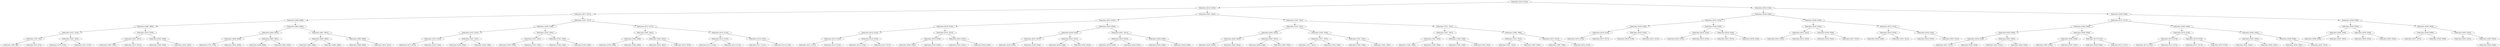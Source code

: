 digraph G{
1483998054 [label="Node{data=[9224, 9224]}"]
1483998054 -> 1203638171
1203638171 [label="Node{data=[6120, 6120]}"]
1203638171 -> 734275312
734275312 [label="Node{data=[4971, 4971]}"]
734275312 -> 1272257854
1272257854 [label="Node{data=[4698, 4698]}"]
1272257854 -> 859985937
859985937 [label="Node{data=[2088, 2088]}"]
859985937 -> 79121205
79121205 [label="Node{data=[1423, 1423]}"]
79121205 -> 240000757
240000757 [label="Node{data=[790, 790]}"]
240000757 -> 1829883631
1829883631 [label="Node{data=[788, 788]}"]
240000757 -> 1286771084
1286771084 [label="Node{data=[874, 874]}"]
79121205 -> 1927452108
1927452108 [label="Node{data=[2042, 2042]}"]
1927452108 -> 203785427
203785427 [label="Node{data=[1470, 1470]}"]
1927452108 -> 1872774414
1872774414 [label="Node{data=[2072, 2072]}"]
859985937 -> 927369095
927369095 [label="Node{data=[2876, 2876]}"]
927369095 -> 1374431318
1374431318 [label="Node{data=[2831, 2831]}"]
1374431318 -> 1901018532
1901018532 [label="Node{data=[2280, 2280]}"]
1374431318 -> 480943798
480943798 [label="Node{data=[2872, 2872]}"]
927369095 -> 525551643
525551643 [label="Node{data=[4264, 4264]}"]
525551643 -> 801996095
801996095 [label="Node{data=[2990, 2990]}"]
525551643 -> 669501311
669501311 [label="Node{data=[4265, 4265]}"]
1272257854 -> 1869652507
1869652507 [label="Node{data=[4963, 4963]}"]
1869652507 -> 1793469566
1793469566 [label="Node{data=[4959, 4959]}"]
1793469566 -> 780570776
780570776 [label="Node{data=[4948, 4948]}"]
780570776 -> 935552520
935552520 [label="Node{data=[4719, 4719]}"]
780570776 -> 1565096593
1565096593 [label="Node{data=[4958, 4958]}"]
1793469566 -> 102185114
102185114 [label="Node{data=[4961, 4961]}"]
102185114 -> 479160976
479160976 [label="Node{data=[4960, 4960]}"]
102185114 -> 810593327
810593327 [label="Node{data=[4962, 4962]}"]
1869652507 -> 643552582
643552582 [label="Node{data=[4967, 4967]}"]
643552582 -> 423095039
423095039 [label="Node{data=[4965, 4965]}"]
423095039 -> 2114701475
2114701475 [label="Node{data=[4964, 4964]}"]
423095039 -> 1259283097
1259283097 [label="Node{data=[4966, 4966]}"]
643552582 -> 856047451
856047451 [label="Node{data=[4969, 4969]}"]
856047451 -> 356539350
356539350 [label="Node{data=[4968, 4968]}"]
856047451 -> 892262157
892262157 [label="Node{data=[4970, 4970]}"]
734275312 -> 117911771
117911771 [label="Node{data=[5597, 5597]}"]
117911771 -> 91831175
91831175 [label="Node{data=[5589, 5589]}"]
91831175 -> 309349909
309349909 [label="Node{data=[5355, 5355]}"]
309349909 -> 1361409513
1361409513 [label="Node{data=[5325, 5325]}"]
1361409513 -> 1863980798
1863980798 [label="Node{data=[4972, 4972]}"]
1361409513 -> 594783641
594783641 [label="Node{data=[5354, 5354]}"]
309349909 -> 862146308
862146308 [label="Node{data=[5587, 5587]}"]
862146308 -> 1234435772
1234435772 [label="Node{data=[5356, 5356]}"]
862146308 -> 1979825302
1979825302 [label="Node{data=[5588, 5588]}"]
91831175 -> 1218496682
1218496682 [label="Node{data=[5593, 5593]}"]
1218496682 -> 1637000661
1637000661 [label="Node{data=[5591, 5591]}"]
1637000661 -> 925024581
925024581 [label="Node{data=[5590, 5590]}"]
1637000661 -> 1287401019
1287401019 [label="Node{data=[5592, 5592]}"]
1218496682 -> 43473566
43473566 [label="Node{data=[5595, 5595]}"]
43473566 -> 1986001684
1986001684 [label="Node{data=[5594, 5594]}"]
43473566 -> 1465263219
1465263219 [label="Node{data=[5596, 5596]}"]
117911771 -> 2050360660
2050360660 [label="Node{data=[6112, 6112]}"]
2050360660 -> 1112400678
1112400678 [label="Node{data=[5601, 5601]}"]
1112400678 -> 1271084832
1271084832 [label="Node{data=[5599, 5599]}"]
1271084832 -> 768669591
768669591 [label="Node{data=[5598, 5598]}"]
1271084832 -> 1728465884
1728465884 [label="Node{data=[5600, 5600]}"]
1112400678 -> 1249890505
1249890505 [label="Node{data=[5855, 5855]}"]
1249890505 -> 408388753
408388753 [label="Node{data=[5845, 5845]}"]
1249890505 -> 848409667
848409667 [label="Node{data=[5979, 5979]}"]
2050360660 -> 1729904998
1729904998 [label="Node{data=[6116, 6116]}"]
1729904998 -> 1406221524
1406221524 [label="Node{data=[6114, 6114]}"]
1406221524 -> 2005293363
2005293363 [label="Node{data=[6113, 6113]}"]
1406221524 -> 1208670252
1208670252 [label="Node{data=[6115, 6115]}"]
1729904998 -> 1293465402
1293465402 [label="Node{data=[6118, 6118]}"]
1293465402 -> 393549265
393549265 [label="Node{data=[6117, 6117]}"]
1293465402 -> 1392482765
1392482765 [label="Node{data=[6119, 6119]}"]
1203638171 -> 1277882374
1277882374 [label="Node{data=[6441, 6441]}"]
1277882374 -> 1141059550
1141059550 [label="Node{data=[6335, 6335]}"]
1141059550 -> 2070372626
2070372626 [label="Node{data=[6159, 6159]}"]
2070372626 -> 1433976386
1433976386 [label="Node{data=[6124, 6124]}"]
1433976386 -> 1313459755
1313459755 [label="Node{data=[6122, 6122]}"]
1313459755 -> 325674467
325674467 [label="Node{data=[6121, 6121]}"]
1313459755 -> 1405548909
1405548909 [label="Node{data=[6123, 6123]}"]
1433976386 -> 1130153977
1130153977 [label="Node{data=[6126, 6126]}"]
1130153977 -> 1130656047
1130656047 [label="Node{data=[6125, 6125]}"]
1130153977 -> 461001437
461001437 [label="Node{data=[6127, 6127]}"]
2070372626 -> 2140396878
2140396878 [label="Node{data=[6331, 6331]}"]
2140396878 -> 1523957322
1523957322 [label="Node{data=[6329, 6329]}"]
1523957322 -> 987255094
987255094 [label="Node{data=[6305, 6305]}"]
1523957322 -> 1937575946
1937575946 [label="Node{data=[6330, 6330]}"]
2140396878 -> 317053574
317053574 [label="Node{data=[6333, 6333]}"]
317053574 -> 1697976702
1697976702 [label="Node{data=[6332, 6332]}"]
317053574 -> 488422671
488422671 [label="Node{data=[6334, 6334]}"]
1141059550 -> 117052390
117052390 [label="Node{data=[6343, 6343]}"]
117052390 -> 989321301
989321301 [label="Node{data=[6339, 6339]}"]
989321301 -> 1996787860
1996787860 [label="Node{data=[6337, 6337]}"]
1996787860 -> 260620222
260620222 [label="Node{data=[6336, 6336]}"]
1996787860 -> 1505486986
1505486986 [label="Node{data=[6338, 6338]}"]
989321301 -> 1569371800
1569371800 [label="Node{data=[6341, 6341]}"]
1569371800 -> 249109901
249109901 [label="Node{data=[6340, 6340]}"]
1569371800 -> 1147545255
1147545255 [label="Node{data=[6342, 6342]}"]
117052390 -> 1117747481
1117747481 [label="Node{data=[6437, 6437]}"]
1117747481 -> 1244211620
1244211620 [label="Node{data=[6433, 6433]}"]
1244211620 -> 215638041
215638041 [label="Node{data=[6378, 6378]}"]
1244211620 -> 2038185019
2038185019 [label="Node{data=[6436, 6436]}"]
1117747481 -> 1074976188
1074976188 [label="Node{data=[6439, 6439]}"]
1074976188 -> 1131786259
1131786259 [label="Node{data=[6438, 6438]}"]
1074976188 -> 485542604
485542604 [label="Node{data=[6440, 6440]}"]
1277882374 -> 83210381
83210381 [label="Node{data=[7643, 7643]}"]
83210381 -> 1385966234
1385966234 [label="Node{data=[7610, 7610]}"]
1385966234 -> 1015545330
1015545330 [label="Node{data=[6445, 6445]}"]
1015545330 -> 649848324
649848324 [label="Node{data=[6443, 6443]}"]
649848324 -> 266554246
266554246 [label="Node{data=[6442, 6442]}"]
649848324 -> 1016625178
1016625178 [label="Node{data=[6444, 6444]}"]
1015545330 -> 1064528406
1064528406 [label="Node{data=[6447, 6447]}"]
1064528406 -> 1174478906
1174478906 [label="Node{data=[6446, 6446]}"]
1064528406 -> 1403780103
1403780103 [label="Node{data=[7609, 7609]}"]
1385966234 -> 747378368
747378368 [label="Node{data=[7639, 7639]}"]
747378368 -> 135002781
135002781 [label="Node{data=[7637, 7637]}"]
135002781 -> 1204030294
1204030294 [label="Node{data=[7611, 7611]}"]
135002781 -> 1258527853
1258527853 [label="Node{data=[7638, 7638]}"]
747378368 -> 133544411
133544411 [label="Node{data=[7641, 7641]}"]
133544411 -> 1350395050
1350395050 [label="Node{data=[7640, 7640]}"]
133544411 -> 923032392
923032392 [label="Node{data=[7642, 7642]}"]
83210381 -> 1622362417
1622362417 [label="Node{data=[7651, 7651]}"]
1622362417 -> 1252138909
1252138909 [label="Node{data=[7647, 7647]}"]
1252138909 -> 1908505175
1908505175 [label="Node{data=[7645, 7645]}"]
1908505175 -> 1678422332
1678422332 [label="Node{data=[7644, 7644]}"]
1908505175 -> 504006221
504006221 [label="Node{data=[7646, 7646]}"]
1252138909 -> 1141783782
1141783782 [label="Node{data=[7649, 7649]}"]
1141783782 -> 1047000562
1047000562 [label="Node{data=[7648, 7648]}"]
1141783782 -> 265629779
265629779 [label="Node{data=[7650, 7650]}"]
1622362417 -> 1160247050
1160247050 [label="Node{data=[7668, 7668]}"]
1160247050 -> 1887115844
1887115844 [label="Node{data=[7653, 7653]}"]
1887115844 -> 1899145692
1899145692 [label="Node{data=[7652, 7652]}"]
1887115844 -> 1464031233
1464031233 [label="Node{data=[7665, 7665]}"]
1160247050 -> 765880900
765880900 [label="Node{data=[9222, 9222]}"]
765880900 -> 86506638
86506638 [label="Node{data=[7980, 7980]}"]
765880900 -> 1639958975
1639958975 [label="Node{data=[9223, 9223]}"]
1483998054 -> 745604825
745604825 [label="Node{data=[9256, 9256]}"]
745604825 -> 849063257
849063257 [label="Node{data=[9240, 9240]}"]
849063257 -> 140702728
140702728 [label="Node{data=[9232, 9232]}"]
140702728 -> 395257482
395257482 [label="Node{data=[9228, 9228]}"]
395257482 -> 871153004
871153004 [label="Node{data=[9226, 9226]}"]
871153004 -> 1550991149
1550991149 [label="Node{data=[9225, 9225]}"]
871153004 -> 1127174687
1127174687 [label="Node{data=[9227, 9227]}"]
395257482 -> 763008902
763008902 [label="Node{data=[9230, 9230]}"]
763008902 -> 2074826904
2074826904 [label="Node{data=[9229, 9229]}"]
763008902 -> 913148823
913148823 [label="Node{data=[9231, 9231]}"]
140702728 -> 267098351
267098351 [label="Node{data=[9236, 9236]}"]
267098351 -> 1985280051
1985280051 [label="Node{data=[9234, 9234]}"]
1985280051 -> 1461322233
1461322233 [label="Node{data=[9233, 9233]}"]
1985280051 -> 225511870
225511870 [label="Node{data=[9235, 9235]}"]
267098351 -> 1578026015
1578026015 [label="Node{data=[9238, 9238]}"]
1578026015 -> 256522893
256522893 [label="Node{data=[9237, 9237]}"]
1578026015 -> 148436820
148436820 [label="Node{data=[9239, 9239]}"]
849063257 -> 224473864
224473864 [label="Node{data=[9248, 9248]}"]
224473864 -> 627519623
627519623 [label="Node{data=[9244, 9244]}"]
627519623 -> 2066213108
2066213108 [label="Node{data=[9242, 9242]}"]
2066213108 -> 881513107
881513107 [label="Node{data=[9241, 9241]}"]
2066213108 -> 821513849
821513849 [label="Node{data=[9243, 9243]}"]
627519623 -> 747152360
747152360 [label="Node{data=[9246, 9246]}"]
747152360 -> 1756143301
1756143301 [label="Node{data=[9245, 9245]}"]
747152360 -> 173070089
173070089 [label="Node{data=[9247, 9247]}"]
224473864 -> 6214844
6214844 [label="Node{data=[9252, 9252]}"]
6214844 -> 1763750076
1763750076 [label="Node{data=[9250, 9250]}"]
1763750076 -> 1710641643
1710641643 [label="Node{data=[9249, 9249]}"]
1763750076 -> 1771190979
1771190979 [label="Node{data=[9251, 9251]}"]
6214844 -> 522188921
522188921 [label="Node{data=[9254, 9254]}"]
522188921 -> 1943408246
1943408246 [label="Node{data=[9253, 9253]}"]
522188921 -> 620261614
620261614 [label="Node{data=[9255, 9255]}"]
745604825 -> 1547965072
1547965072 [label="Node{data=[9288, 9288]}"]
1547965072 -> 1014555985
1014555985 [label="Node{data=[9272, 9272]}"]
1014555985 -> 2132736278
2132736278 [label="Node{data=[9264, 9264]}"]
2132736278 -> 411474203
411474203 [label="Node{data=[9260, 9260]}"]
411474203 -> 1688918025
1688918025 [label="Node{data=[9258, 9258]}"]
1688918025 -> 520354720
520354720 [label="Node{data=[9257, 9257]}"]
1688918025 -> 400385823
400385823 [label="Node{data=[9259, 9259]}"]
411474203 -> 1002400446
1002400446 [label="Node{data=[9262, 9262]}"]
1002400446 -> 157783888
157783888 [label="Node{data=[9261, 9261]}"]
1002400446 -> 163160871
163160871 [label="Node{data=[9263, 9263]}"]
2132736278 -> 1973471376
1973471376 [label="Node{data=[9268, 9268]}"]
1973471376 -> 898283008
898283008 [label="Node{data=[9266, 9266]}"]
898283008 -> 14838518
14838518 [label="Node{data=[9265, 9265]}"]
898283008 -> 1141264726
1141264726 [label="Node{data=[9267, 9267]}"]
1973471376 -> 932312334
932312334 [label="Node{data=[9270, 9270]}"]
932312334 -> 1464565578
1464565578 [label="Node{data=[9269, 9269]}"]
932312334 -> 1156385423
1156385423 [label="Node{data=[9271, 9271]}"]
1014555985 -> 840400805
840400805 [label="Node{data=[9280, 9280]}"]
840400805 -> 177657196
177657196 [label="Node{data=[9276, 9276]}"]
177657196 -> 111888987
111888987 [label="Node{data=[9274, 9274]}"]
111888987 -> 717132147
717132147 [label="Node{data=[9273, 9273]}"]
111888987 -> 593308118
593308118 [label="Node{data=[9275, 9275]}"]
177657196 -> 534553956
534553956 [label="Node{data=[9278, 9278]}"]
534553956 -> 1140448598
1140448598 [label="Node{data=[9277, 9277]}"]
534553956 -> 487778643
487778643 [label="Node{data=[9279, 9279]}"]
840400805 -> 1472950462
1472950462 [label="Node{data=[9284, 9284]}"]
1472950462 -> 759564454
759564454 [label="Node{data=[9282, 9282]}"]
759564454 -> 551056181
551056181 [label="Node{data=[9281, 9281]}"]
759564454 -> 713707020
713707020 [label="Node{data=[9283, 9283]}"]
1472950462 -> 650679651
650679651 [label="Node{data=[9286, 9286]}"]
650679651 -> 1003928100
1003928100 [label="Node{data=[9285, 9285]}"]
650679651 -> 1492400048
1492400048 [label="Node{data=[9287, 9287]}"]
1547965072 -> 553056396
553056396 [label="Node{data=[9296, 9296]}"]
553056396 -> 1115099772
1115099772 [label="Node{data=[9292, 9292]}"]
1115099772 -> 1283364748
1283364748 [label="Node{data=[9290, 9290]}"]
1283364748 -> 894332932
894332932 [label="Node{data=[9289, 9289]}"]
1283364748 -> 585878713
585878713 [label="Node{data=[9291, 9291]}"]
1115099772 -> 1484119658
1484119658 [label="Node{data=[9294, 9294]}"]
1484119658 -> 1620041759
1620041759 [label="Node{data=[9293, 9293]}"]
1484119658 -> 646410842
646410842 [label="Node{data=[9295, 9295]}"]
553056396 -> 1517677623
1517677623 [label="Node{data=[9300, 9300]}"]
1517677623 -> 738590621
738590621 [label="Node{data=[9298, 9298]}"]
738590621 -> 865430810
865430810 [label="Node{data=[9297, 9297]}"]
738590621 -> 773708944
773708944 [label="Node{data=[9299, 9299]}"]
1517677623 -> 1534888240
1534888240 [label="Node{data=[9302, 9302]}"]
1534888240 -> 1485208789
1485208789 [label="Node{data=[9301, 9301]}"]
1534888240 -> 1088628578
1088628578 [label="Node{data=[9303, 9303]}"]
1088628578 -> 5933746
5933746 [label="Node{data=[9304, 9304]}"]
}